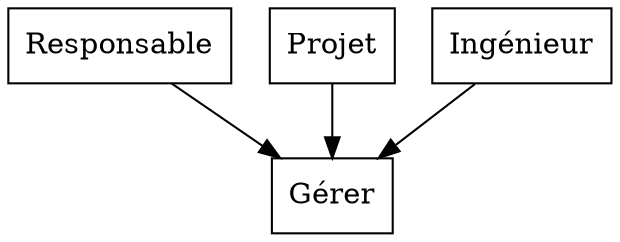 // Generated by Mocodo 4.0.0
digraph {
  node [shape=box]
  "Responsable" -> "Gérer"
  "Projet" -> "Gérer"
  "Ingénieur" -> "Gérer"
}
